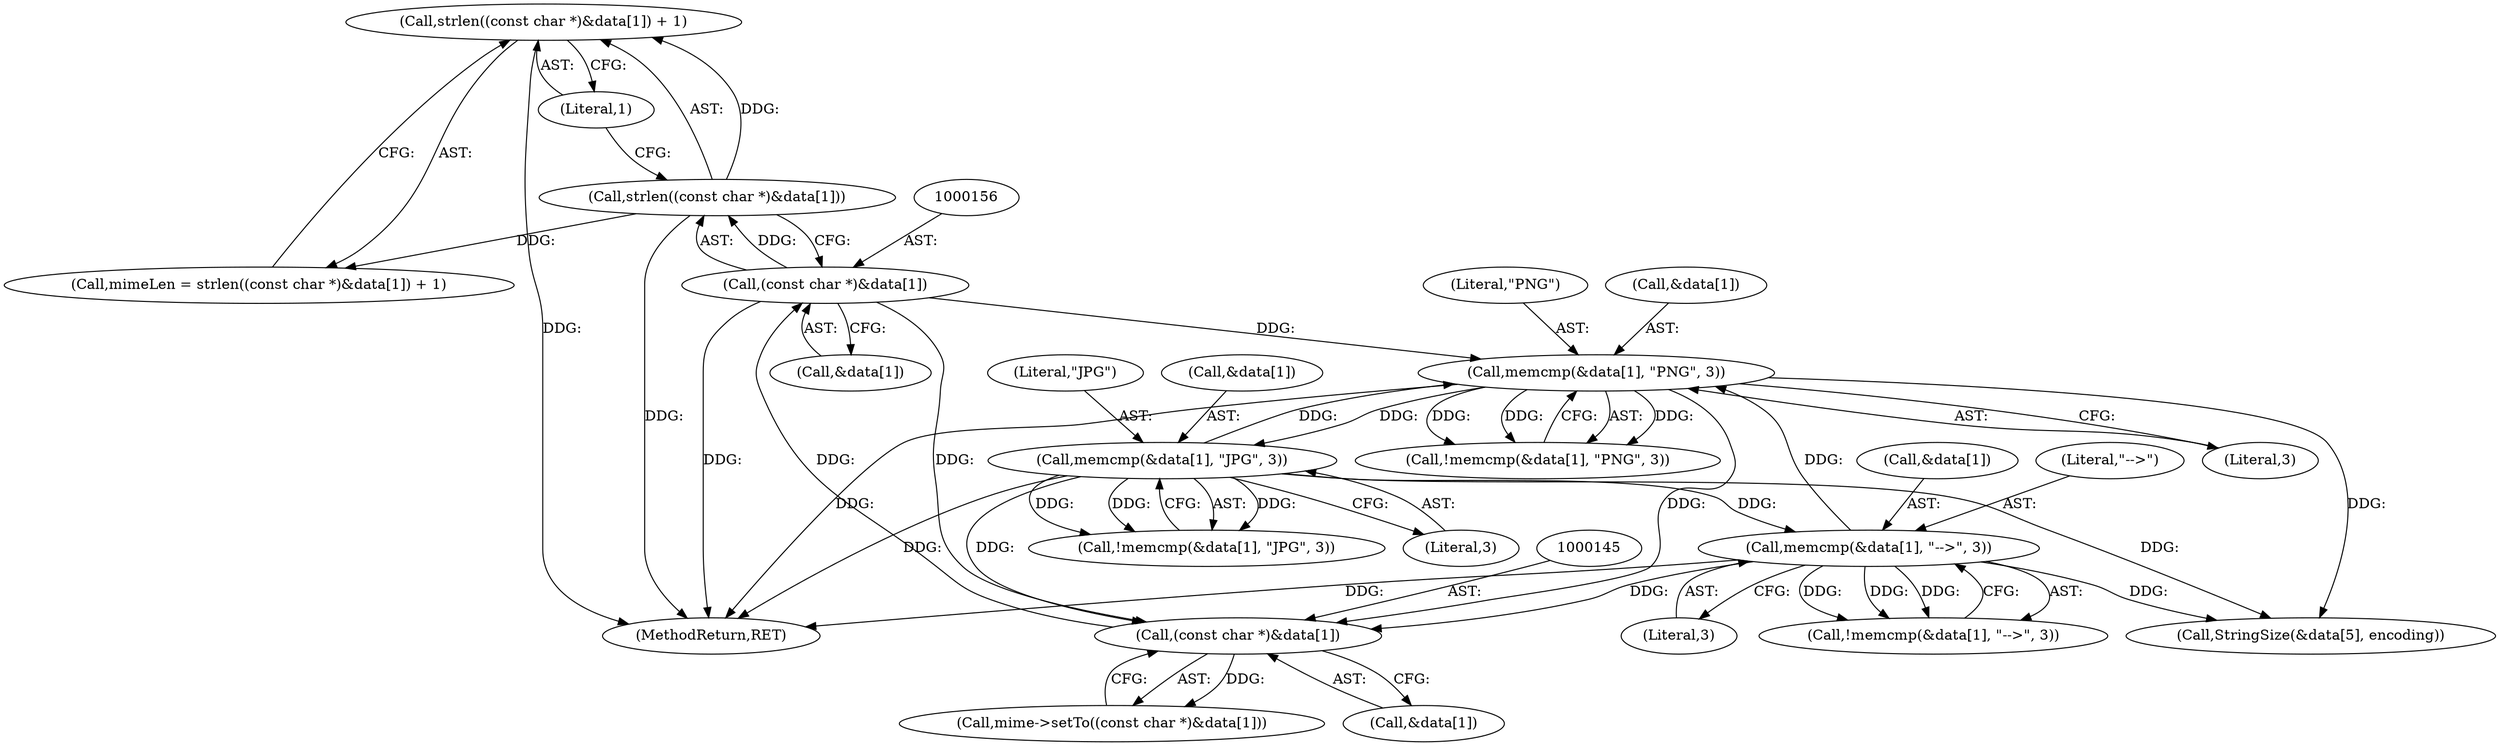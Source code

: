 digraph "1_Android_7a3246b870ddd11861eda2ab458b11d723c7f62c_0@API" {
"1000153" [label="(Call,strlen((const char *)&data[1]) + 1)"];
"1000154" [label="(Call,strlen((const char *)&data[1]))"];
"1000155" [label="(Call,(const char *)&data[1])"];
"1000144" [label="(Call,(const char *)&data[1])"];
"1000253" [label="(Call,memcmp(&data[1], \"JPG\", 3))"];
"1000240" [label="(Call,memcmp(&data[1], \"PNG\", 3))"];
"1000266" [label="(Call,memcmp(&data[1], \"-->\", 3))"];
"1000319" [label="(MethodReturn,RET)"];
"1000258" [label="(Literal,\"JPG\")"];
"1000246" [label="(Literal,3)"];
"1000267" [label="(Call,&data[1])"];
"1000151" [label="(Call,mimeLen = strlen((const char *)&data[1]) + 1)"];
"1000252" [label="(Call,!memcmp(&data[1], \"JPG\", 3))"];
"1000143" [label="(Call,mime->setTo((const char *)&data[1]))"];
"1000155" [label="(Call,(const char *)&data[1])"];
"1000157" [label="(Call,&data[1])"];
"1000161" [label="(Literal,1)"];
"1000271" [label="(Literal,\"-->\")"];
"1000146" [label="(Call,&data[1])"];
"1000245" [label="(Literal,\"PNG\")"];
"1000144" [label="(Call,(const char *)&data[1])"];
"1000153" [label="(Call,strlen((const char *)&data[1]) + 1)"];
"1000240" [label="(Call,memcmp(&data[1], \"PNG\", 3))"];
"1000266" [label="(Call,memcmp(&data[1], \"-->\", 3))"];
"1000265" [label="(Call,!memcmp(&data[1], \"-->\", 3))"];
"1000241" [label="(Call,&data[1])"];
"1000253" [label="(Call,memcmp(&data[1], \"JPG\", 3))"];
"1000154" [label="(Call,strlen((const char *)&data[1]))"];
"1000272" [label="(Literal,3)"];
"1000259" [label="(Literal,3)"];
"1000239" [label="(Call,!memcmp(&data[1], \"PNG\", 3))"];
"1000296" [label="(Call,StringSize(&data[5], encoding))"];
"1000254" [label="(Call,&data[1])"];
"1000153" -> "1000151"  [label="AST: "];
"1000153" -> "1000161"  [label="CFG: "];
"1000154" -> "1000153"  [label="AST: "];
"1000161" -> "1000153"  [label="AST: "];
"1000151" -> "1000153"  [label="CFG: "];
"1000153" -> "1000319"  [label="DDG: "];
"1000154" -> "1000153"  [label="DDG: "];
"1000154" -> "1000155"  [label="CFG: "];
"1000155" -> "1000154"  [label="AST: "];
"1000161" -> "1000154"  [label="CFG: "];
"1000154" -> "1000319"  [label="DDG: "];
"1000154" -> "1000151"  [label="DDG: "];
"1000155" -> "1000154"  [label="DDG: "];
"1000155" -> "1000157"  [label="CFG: "];
"1000156" -> "1000155"  [label="AST: "];
"1000157" -> "1000155"  [label="AST: "];
"1000155" -> "1000319"  [label="DDG: "];
"1000155" -> "1000144"  [label="DDG: "];
"1000144" -> "1000155"  [label="DDG: "];
"1000155" -> "1000240"  [label="DDG: "];
"1000144" -> "1000143"  [label="AST: "];
"1000144" -> "1000146"  [label="CFG: "];
"1000145" -> "1000144"  [label="AST: "];
"1000146" -> "1000144"  [label="AST: "];
"1000143" -> "1000144"  [label="CFG: "];
"1000144" -> "1000143"  [label="DDG: "];
"1000253" -> "1000144"  [label="DDG: "];
"1000266" -> "1000144"  [label="DDG: "];
"1000240" -> "1000144"  [label="DDG: "];
"1000253" -> "1000252"  [label="AST: "];
"1000253" -> "1000259"  [label="CFG: "];
"1000254" -> "1000253"  [label="AST: "];
"1000258" -> "1000253"  [label="AST: "];
"1000259" -> "1000253"  [label="AST: "];
"1000252" -> "1000253"  [label="CFG: "];
"1000253" -> "1000319"  [label="DDG: "];
"1000253" -> "1000240"  [label="DDG: "];
"1000253" -> "1000252"  [label="DDG: "];
"1000253" -> "1000252"  [label="DDG: "];
"1000253" -> "1000252"  [label="DDG: "];
"1000240" -> "1000253"  [label="DDG: "];
"1000253" -> "1000266"  [label="DDG: "];
"1000253" -> "1000296"  [label="DDG: "];
"1000240" -> "1000239"  [label="AST: "];
"1000240" -> "1000246"  [label="CFG: "];
"1000241" -> "1000240"  [label="AST: "];
"1000245" -> "1000240"  [label="AST: "];
"1000246" -> "1000240"  [label="AST: "];
"1000239" -> "1000240"  [label="CFG: "];
"1000240" -> "1000319"  [label="DDG: "];
"1000240" -> "1000239"  [label="DDG: "];
"1000240" -> "1000239"  [label="DDG: "];
"1000240" -> "1000239"  [label="DDG: "];
"1000266" -> "1000240"  [label="DDG: "];
"1000240" -> "1000296"  [label="DDG: "];
"1000266" -> "1000265"  [label="AST: "];
"1000266" -> "1000272"  [label="CFG: "];
"1000267" -> "1000266"  [label="AST: "];
"1000271" -> "1000266"  [label="AST: "];
"1000272" -> "1000266"  [label="AST: "];
"1000265" -> "1000266"  [label="CFG: "];
"1000266" -> "1000319"  [label="DDG: "];
"1000266" -> "1000265"  [label="DDG: "];
"1000266" -> "1000265"  [label="DDG: "];
"1000266" -> "1000265"  [label="DDG: "];
"1000266" -> "1000296"  [label="DDG: "];
}
